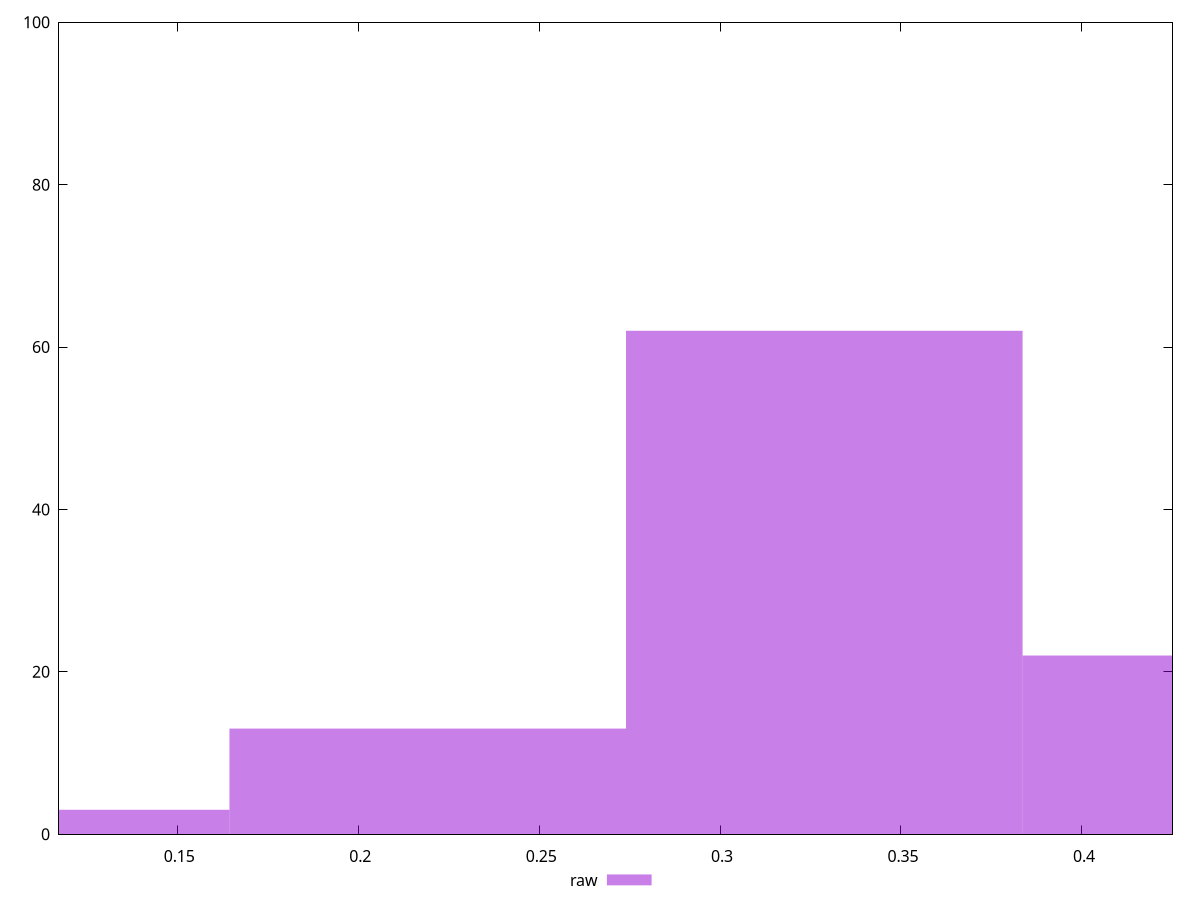 reset

$raw <<EOF
0.32880591533582415 62
0.4384078871144322 22
0.2192039435572161 13
0.10960197177860805 3
EOF

set key outside below
set boxwidth 0.10960197177860805
set xrange [0.11729575002372292:0.42504123689524603]
set yrange [0:100]
set trange [0:100]
set style fill transparent solid 0.5 noborder
set terminal svg size 640, 490 enhanced background rgb 'white'
set output "reprap/meta/pScore/samples/pages+cached+noexternal+nomedia+nocss+nojs/raw/histogram.svg"

plot $raw title "raw" with boxes

reset

